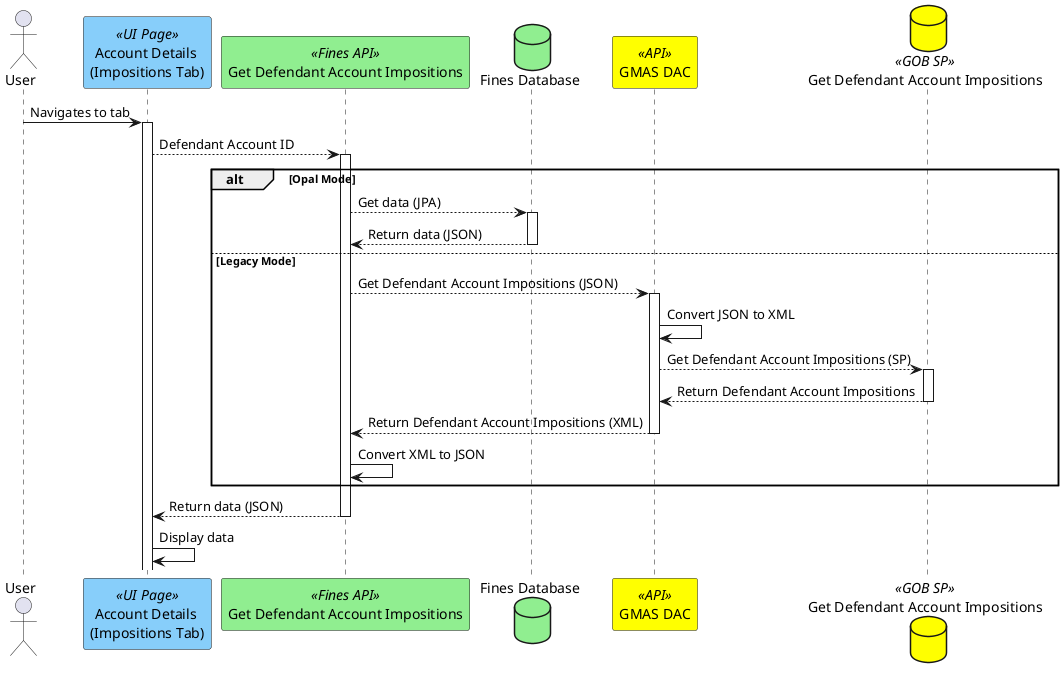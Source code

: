 @startuml
actor User
participant "Account Details \n(Impositions Tab)" as viewScreen <<UI Page>> #lightskyblue
participant "Get Defendant Account Impositions" as getapi <<Fines API>> #lightgreen
database "Fines Database" as db #lightgreen
participant "GMAS DAC" as gmasdac <<API>> #yellow
database "Get Defendant Account Impositions" as dblegacy <<GOB SP>> #yellow

User -> viewScreen ++ : Navigates to tab
viewScreen --> getapi ++ : Defendant Account ID
alt Opal Mode
getapi --> db ++ : Get data (JPA)
db --> getapi -- : Return data (JSON)
else Legacy Mode
getapi --> gmasdac ++ : Get Defendant Account Impositions (JSON)
gmasdac -> gmasdac: Convert JSON to XML
gmasdac --> dblegacy ++ : Get Defendant Account Impositions (SP)
dblegacy --> gmasdac -- : Return Defendant Account Impositions
gmasdac --> getapi -- : Return Defendant Account Impositions (XML)
getapi -> getapi : Convert XML to JSON
end
getapi --> viewScreen --: Return data (JSON)
viewScreen -> viewScreen : Display data
getapi --
@enduml